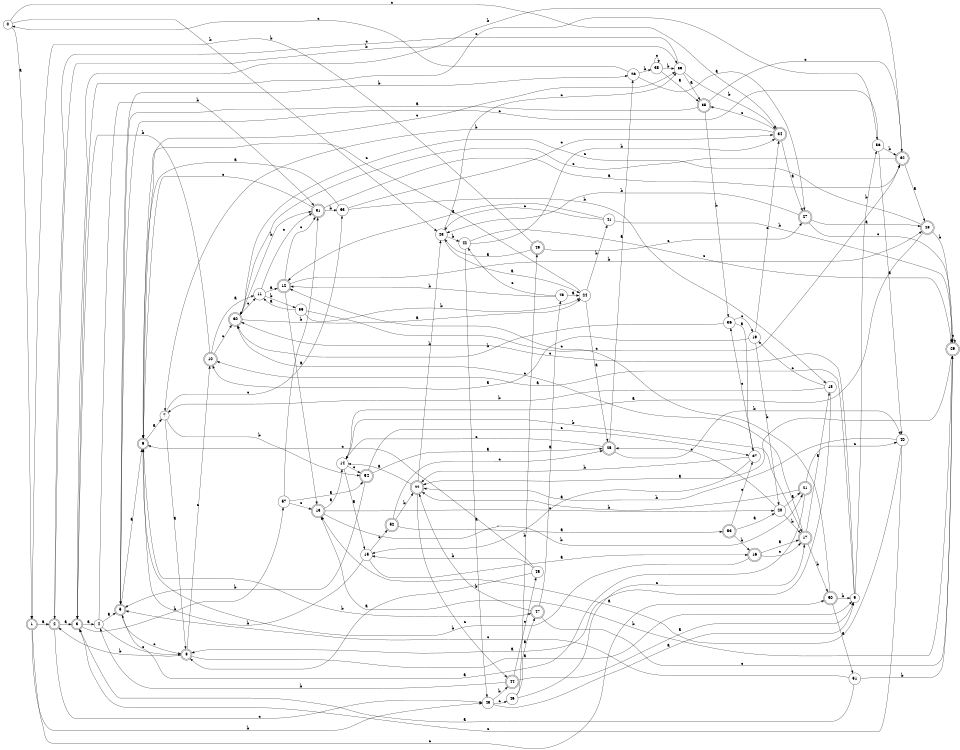 digraph n47_8 {
__start0 [label="" shape="none"];

rankdir=LR;
size="8,5";

s0 [style="filled", color="black", fillcolor="white" shape="circle", label="0"];
s1 [style="rounded,filled", color="black", fillcolor="white" shape="doublecircle", label="1"];
s2 [style="rounded,filled", color="black", fillcolor="white" shape="doublecircle", label="2"];
s3 [style="rounded,filled", color="black", fillcolor="white" shape="doublecircle", label="3"];
s4 [style="filled", color="black", fillcolor="white" shape="circle", label="4"];
s5 [style="rounded,filled", color="black", fillcolor="white" shape="doublecircle", label="5"];
s6 [style="rounded,filled", color="black", fillcolor="white" shape="doublecircle", label="6"];
s7 [style="filled", color="black", fillcolor="white" shape="circle", label="7"];
s8 [style="rounded,filled", color="black", fillcolor="white" shape="doublecircle", label="8"];
s9 [style="filled", color="black", fillcolor="white" shape="circle", label="9"];
s10 [style="rounded,filled", color="black", fillcolor="white" shape="doublecircle", label="10"];
s11 [style="filled", color="black", fillcolor="white" shape="circle", label="11"];
s12 [style="rounded,filled", color="black", fillcolor="white" shape="doublecircle", label="12"];
s13 [style="rounded,filled", color="black", fillcolor="white" shape="doublecircle", label="13"];
s14 [style="filled", color="black", fillcolor="white" shape="circle", label="14"];
s15 [style="filled", color="black", fillcolor="white" shape="circle", label="15"];
s16 [style="rounded,filled", color="black", fillcolor="white" shape="doublecircle", label="16"];
s17 [style="rounded,filled", color="black", fillcolor="white" shape="doublecircle", label="17"];
s18 [style="filled", color="black", fillcolor="white" shape="circle", label="18"];
s19 [style="filled", color="black", fillcolor="white" shape="circle", label="19"];
s20 [style="filled", color="black", fillcolor="white" shape="circle", label="20"];
s21 [style="rounded,filled", color="black", fillcolor="white" shape="doublecircle", label="21"];
s22 [style="rounded,filled", color="black", fillcolor="white" shape="doublecircle", label="22"];
s23 [style="filled", color="black", fillcolor="white" shape="circle", label="23"];
s24 [style="filled", color="black", fillcolor="white" shape="circle", label="24"];
s25 [style="rounded,filled", color="black", fillcolor="white" shape="doublecircle", label="25"];
s26 [style="filled", color="black", fillcolor="white" shape="circle", label="26"];
s27 [style="rounded,filled", color="black", fillcolor="white" shape="doublecircle", label="27"];
s28 [style="rounded,filled", color="black", fillcolor="white" shape="doublecircle", label="28"];
s29 [style="rounded,filled", color="black", fillcolor="white" shape="doublecircle", label="29"];
s30 [style="rounded,filled", color="black", fillcolor="white" shape="doublecircle", label="30"];
s31 [style="rounded,filled", color="black", fillcolor="white" shape="doublecircle", label="31"];
s32 [style="rounded,filled", color="black", fillcolor="white" shape="doublecircle", label="32"];
s33 [style="filled", color="black", fillcolor="white" shape="circle", label="33"];
s34 [style="rounded,filled", color="black", fillcolor="white" shape="doublecircle", label="34"];
s35 [style="rounded,filled", color="black", fillcolor="white" shape="doublecircle", label="35"];
s36 [style="filled", color="black", fillcolor="white" shape="circle", label="36"];
s37 [style="filled", color="black", fillcolor="white" shape="circle", label="37"];
s38 [style="filled", color="black", fillcolor="white" shape="circle", label="38"];
s39 [style="filled", color="black", fillcolor="white" shape="circle", label="39"];
s40 [style="filled", color="black", fillcolor="white" shape="circle", label="40"];
s41 [style="filled", color="black", fillcolor="white" shape="circle", label="41"];
s42 [style="filled", color="black", fillcolor="white" shape="circle", label="42"];
s43 [style="filled", color="black", fillcolor="white" shape="circle", label="43"];
s44 [style="rounded,filled", color="black", fillcolor="white" shape="doublecircle", label="44"];
s45 [style="filled", color="black", fillcolor="white" shape="circle", label="45"];
s46 [style="filled", color="black", fillcolor="white" shape="circle", label="46"];
s47 [style="rounded,filled", color="black", fillcolor="white" shape="doublecircle", label="47"];
s48 [style="filled", color="black", fillcolor="white" shape="circle", label="48"];
s49 [style="rounded,filled", color="black", fillcolor="white" shape="doublecircle", label="49"];
s50 [style="rounded,filled", color="black", fillcolor="white" shape="doublecircle", label="50"];
s51 [style="filled", color="black", fillcolor="white" shape="circle", label="51"];
s52 [style="rounded,filled", color="black", fillcolor="white" shape="doublecircle", label="52"];
s53 [style="rounded,filled", color="black", fillcolor="white" shape="doublecircle", label="53"];
s54 [style="rounded,filled", color="black", fillcolor="white" shape="doublecircle", label="54"];
s55 [style="filled", color="black", fillcolor="white" shape="circle", label="55"];
s56 [style="filled", color="black", fillcolor="white" shape="circle", label="56"];
s57 [style="filled", color="black", fillcolor="white" shape="circle", label="57"];
s0 -> s1 [label="a"];
s0 -> s23 [label="b"];
s0 -> s34 [label="c"];
s1 -> s2 [label="a"];
s1 -> s43 [label="b"];
s1 -> s50 [label="c"];
s2 -> s3 [label="a"];
s2 -> s39 [label="b"];
s2 -> s43 [label="c"];
s3 -> s4 [label="a"];
s3 -> s57 [label="b"];
s3 -> s56 [label="c"];
s4 -> s5 [label="a"];
s4 -> s31 [label="b"];
s4 -> s8 [label="c"];
s5 -> s6 [label="a"];
s5 -> s26 [label="b"];
s5 -> s8 [label="c"];
s6 -> s7 [label="a"];
s6 -> s47 [label="b"];
s6 -> s39 [label="c"];
s7 -> s8 [label="a"];
s7 -> s54 [label="b"];
s7 -> s33 [label="c"];
s8 -> s9 [label="a"];
s8 -> s2 [label="b"];
s8 -> s10 [label="c"];
s9 -> s10 [label="a"];
s9 -> s56 [label="b"];
s9 -> s30 [label="c"];
s10 -> s11 [label="a"];
s10 -> s3 [label="b"];
s10 -> s30 [label="c"];
s11 -> s12 [label="a"];
s11 -> s55 [label="b"];
s11 -> s31 [label="c"];
s12 -> s13 [label="a"];
s12 -> s28 [label="b"];
s12 -> s31 [label="c"];
s13 -> s14 [label="a"];
s13 -> s21 [label="b"];
s13 -> s20 [label="c"];
s14 -> s15 [label="a"];
s14 -> s17 [label="b"];
s14 -> s54 [label="c"];
s15 -> s16 [label="a"];
s15 -> s6 [label="b"];
s15 -> s52 [label="c"];
s16 -> s17 [label="a"];
s16 -> s6 [label="b"];
s16 -> s17 [label="c"];
s17 -> s18 [label="a"];
s17 -> s50 [label="b"];
s17 -> s30 [label="c"];
s18 -> s8 [label="a"];
s18 -> s7 [label="b"];
s18 -> s19 [label="c"];
s19 -> s10 [label="a"];
s19 -> s20 [label="b"];
s19 -> s34 [label="c"];
s20 -> s21 [label="a"];
s20 -> s17 [label="b"];
s20 -> s25 [label="c"];
s21 -> s5 [label="a"];
s21 -> s22 [label="b"];
s21 -> s40 [label="c"];
s22 -> s14 [label="a"];
s22 -> s23 [label="b"];
s22 -> s44 [label="c"];
s23 -> s24 [label="a"];
s23 -> s42 [label="b"];
s23 -> s39 [label="c"];
s24 -> s25 [label="a"];
s24 -> s41 [label="b"];
s24 -> s6 [label="c"];
s25 -> s26 [label="a"];
s25 -> s40 [label="b"];
s25 -> s14 [label="c"];
s26 -> s27 [label="a"];
s26 -> s38 [label="b"];
s26 -> s0 [label="c"];
s27 -> s28 [label="a"];
s27 -> s23 [label="b"];
s27 -> s29 [label="c"];
s28 -> s14 [label="a"];
s28 -> s29 [label="b"];
s28 -> s30 [label="c"];
s29 -> s22 [label="a"];
s29 -> s13 [label="b"];
s29 -> s29 [label="c"];
s30 -> s24 [label="a"];
s30 -> s31 [label="b"];
s30 -> s11 [label="c"];
s31 -> s32 [label="a"];
s31 -> s33 [label="b"];
s31 -> s6 [label="c"];
s32 -> s28 [label="a"];
s32 -> s3 [label="b"];
s32 -> s30 [label="c"];
s33 -> s6 [label="a"];
s33 -> s18 [label="b"];
s33 -> s34 [label="c"];
s34 -> s27 [label="a"];
s34 -> s7 [label="b"];
s34 -> s35 [label="c"];
s35 -> s5 [label="a"];
s35 -> s36 [label="b"];
s35 -> s32 [label="c"];
s36 -> s37 [label="a"];
s36 -> s30 [label="b"];
s36 -> s19 [label="c"];
s37 -> s15 [label="a"];
s37 -> s22 [label="b"];
s37 -> s36 [label="c"];
s38 -> s35 [label="a"];
s38 -> s39 [label="b"];
s38 -> s38 [label="c"];
s39 -> s35 [label="a"];
s39 -> s34 [label="b"];
s39 -> s2 [label="c"];
s40 -> s13 [label="a"];
s40 -> s22 [label="b"];
s40 -> s3 [label="c"];
s41 -> s12 [label="a"];
s41 -> s29 [label="b"];
s41 -> s23 [label="c"];
s42 -> s43 [label="a"];
s42 -> s34 [label="b"];
s42 -> s29 [label="c"];
s43 -> s9 [label="a"];
s43 -> s44 [label="b"];
s43 -> s46 [label="c"];
s44 -> s9 [label="a"];
s44 -> s4 [label="b"];
s44 -> s45 [label="c"];
s45 -> s8 [label="a"];
s45 -> s15 [label="b"];
s45 -> s6 [label="c"];
s46 -> s47 [label="a"];
s46 -> s49 [label="b"];
s46 -> s17 [label="c"];
s47 -> s48 [label="a"];
s47 -> s22 [label="b"];
s47 -> s29 [label="c"];
s48 -> s24 [label="a"];
s48 -> s12 [label="b"];
s48 -> s42 [label="c"];
s49 -> s23 [label="a"];
s49 -> s1 [label="b"];
s49 -> s27 [label="c"];
s50 -> s51 [label="a"];
s50 -> s9 [label="b"];
s50 -> s12 [label="c"];
s51 -> s3 [label="a"];
s51 -> s29 [label="b"];
s51 -> s5 [label="c"];
s52 -> s53 [label="a"];
s52 -> s22 [label="b"];
s52 -> s25 [label="c"];
s53 -> s20 [label="a"];
s53 -> s16 [label="b"];
s53 -> s37 [label="c"];
s54 -> s25 [label="a"];
s54 -> s5 [label="b"];
s54 -> s37 [label="c"];
s55 -> s11 [label="a"];
s55 -> s24 [label="b"];
s55 -> s32 [label="c"];
s56 -> s40 [label="a"];
s56 -> s32 [label="b"];
s56 -> s5 [label="c"];
s57 -> s54 [label="a"];
s57 -> s31 [label="b"];
s57 -> s13 [label="c"];

}
